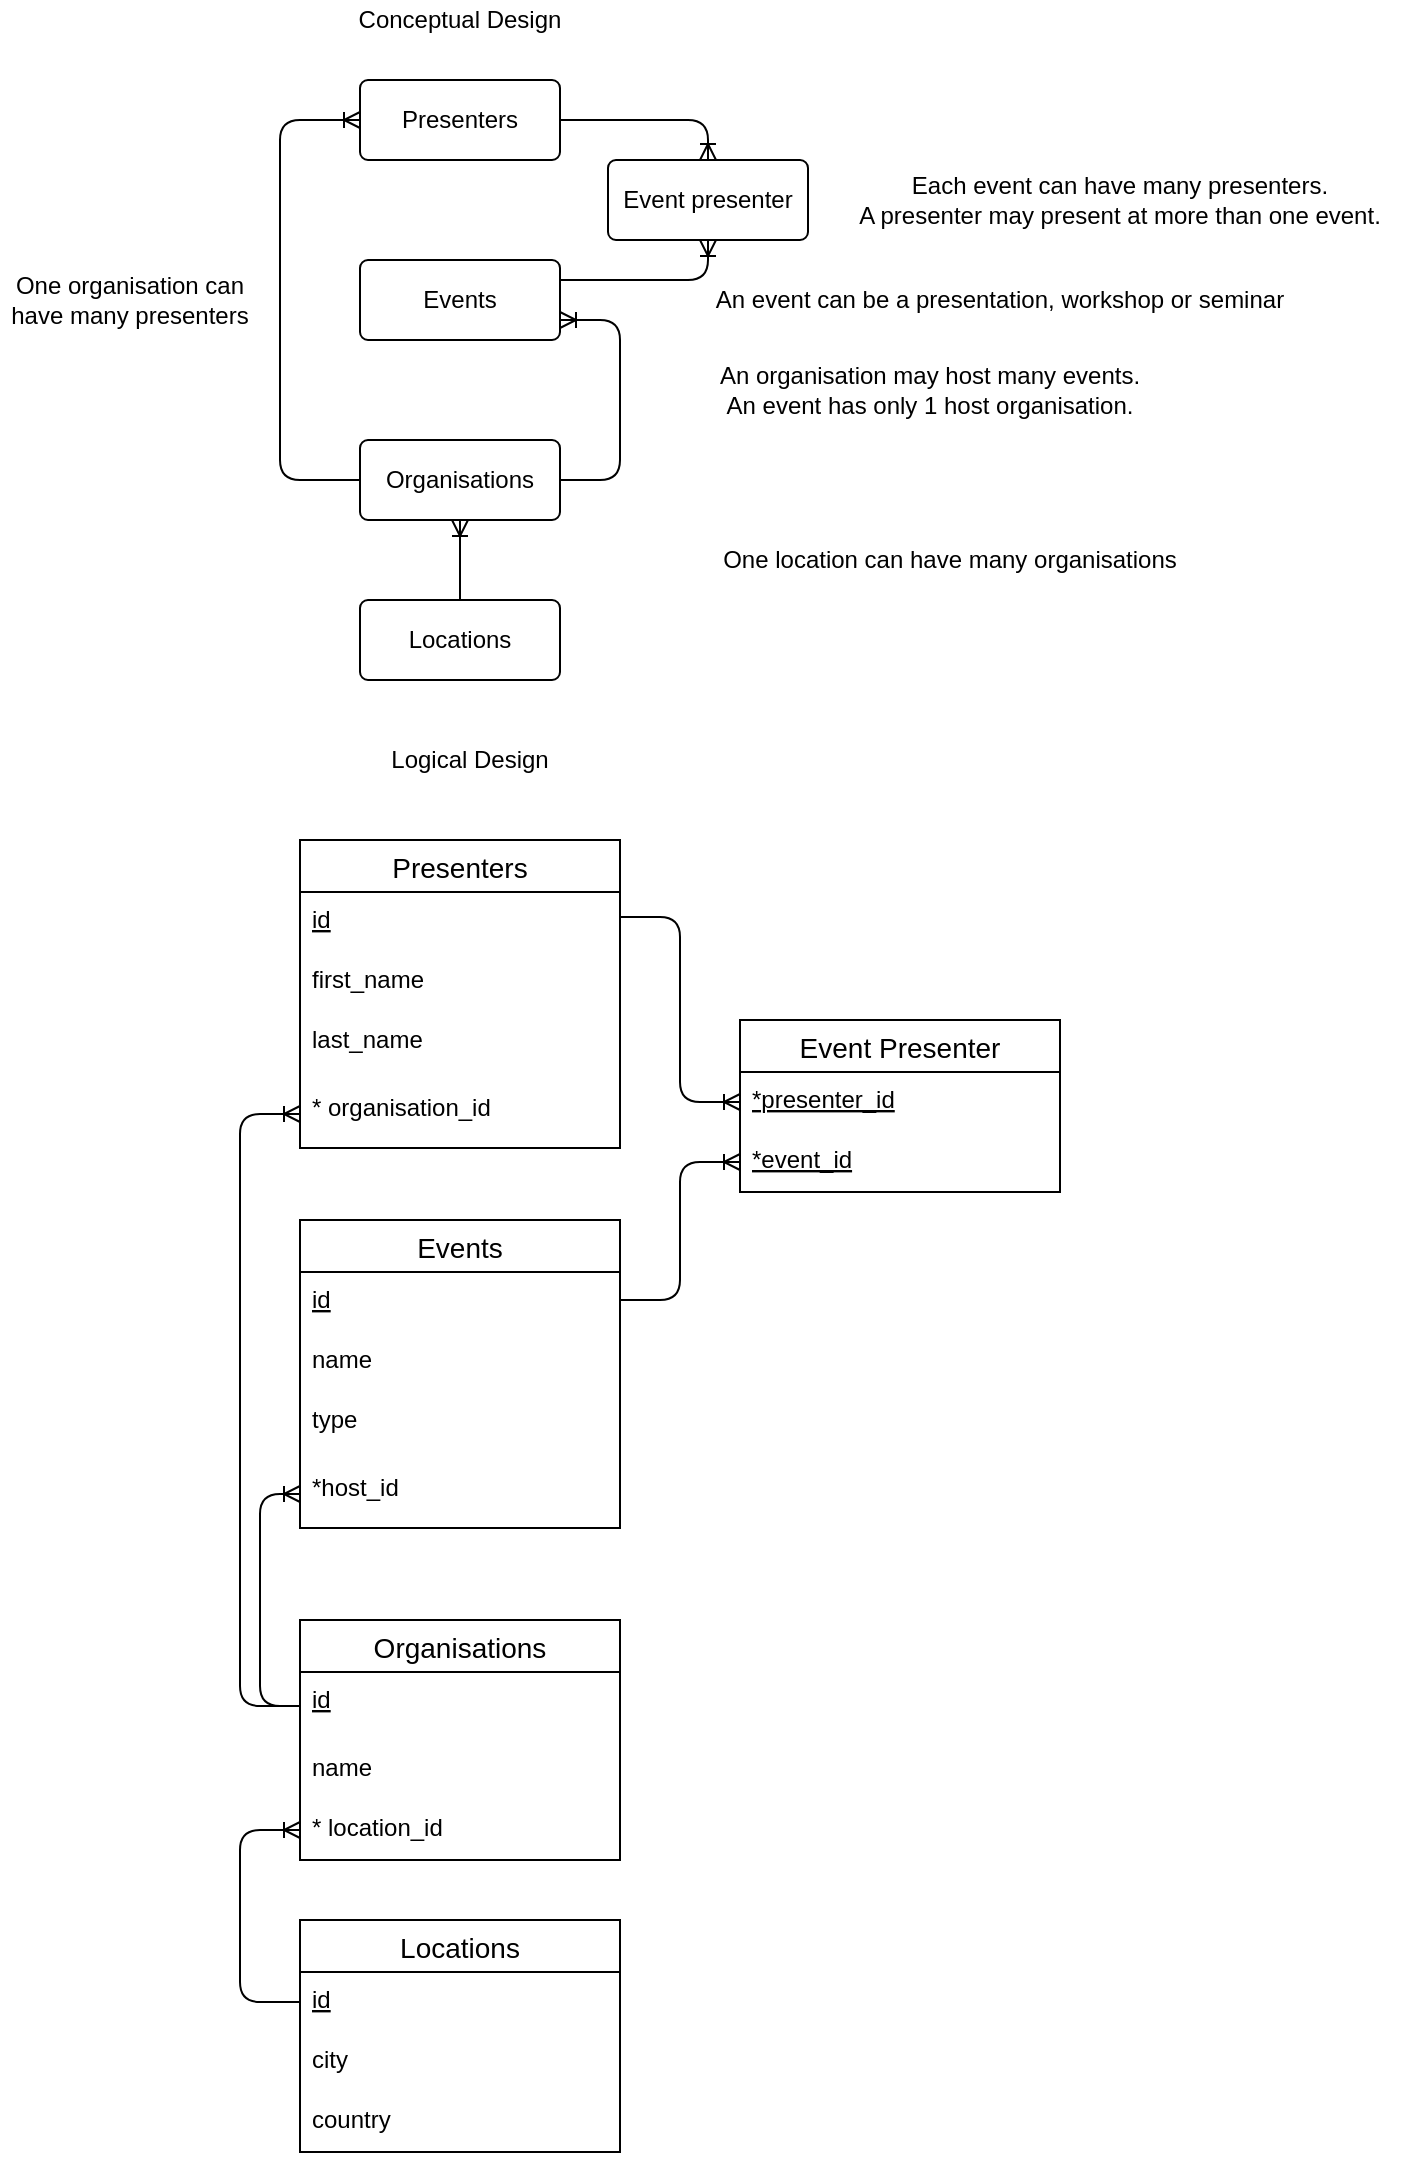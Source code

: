 <mxfile version="14.5.4" type="github" pages="2">
  <diagram id="LiwJ15N01dgfeeIRayWH" name="Page-1">
    <mxGraphModel dx="1097" dy="1073" grid="1" gridSize="10" guides="1" tooltips="1" connect="1" arrows="1" fold="1" page="1" pageScale="1" pageWidth="827" pageHeight="1169" math="0" shadow="0">
      <root>
        <mxCell id="0" />
        <mxCell id="1" parent="0" />
        <mxCell id="Hq5LUID9zLeDu0aCojfT-1" value="Presenters" style="rounded=1;arcSize=10;whiteSpace=wrap;html=1;align=center;" vertex="1" parent="1">
          <mxGeometry x="190" y="60" width="100" height="40" as="geometry" />
        </mxCell>
        <mxCell id="Hq5LUID9zLeDu0aCojfT-2" value="Events" style="rounded=1;arcSize=10;whiteSpace=wrap;html=1;align=center;" vertex="1" parent="1">
          <mxGeometry x="190" y="150" width="100" height="40" as="geometry" />
        </mxCell>
        <mxCell id="Hq5LUID9zLeDu0aCojfT-24" style="edgeStyle=orthogonalEdgeStyle;rounded=1;orthogonalLoop=1;jettySize=auto;html=1;exitX=1;exitY=0.5;exitDx=0;exitDy=0;strokeColor=#000000;entryX=1;entryY=0.5;entryDx=0;entryDy=0;" edge="1" parent="1" source="Hq5LUID9zLeDu0aCojfT-4" target="Hq5LUID9zLeDu0aCojfT-4">
          <mxGeometry relative="1" as="geometry">
            <mxPoint x="220" y="260" as="targetPoint" />
          </mxGeometry>
        </mxCell>
        <mxCell id="Hq5LUID9zLeDu0aCojfT-4" value="Organisations" style="rounded=1;arcSize=10;whiteSpace=wrap;html=1;align=center;" vertex="1" parent="1">
          <mxGeometry x="190" y="240" width="100" height="40" as="geometry" />
        </mxCell>
        <mxCell id="Hq5LUID9zLeDu0aCojfT-9" value="" style="edgeStyle=entityRelationEdgeStyle;fontSize=12;html=1;endArrow=ERoneToMany;entryX=1;entryY=0.75;entryDx=0;entryDy=0;exitX=1;exitY=0.5;exitDx=0;exitDy=0;" edge="1" parent="1" source="Hq5LUID9zLeDu0aCojfT-4" target="Hq5LUID9zLeDu0aCojfT-2">
          <mxGeometry width="100" height="100" relative="1" as="geometry">
            <mxPoint x="230" y="260" as="sourcePoint" />
            <mxPoint x="640" y="80" as="targetPoint" />
          </mxGeometry>
        </mxCell>
        <mxCell id="Hq5LUID9zLeDu0aCojfT-10" value="Conceptual Design" style="text;html=1;strokeColor=none;fillColor=none;align=center;verticalAlign=middle;whiteSpace=wrap;rounded=0;" vertex="1" parent="1">
          <mxGeometry x="185" y="20" width="110" height="20" as="geometry" />
        </mxCell>
        <mxCell id="Hq5LUID9zLeDu0aCojfT-13" value="Locations" style="rounded=1;arcSize=10;whiteSpace=wrap;html=1;align=center;" vertex="1" parent="1">
          <mxGeometry x="190" y="320" width="100" height="40" as="geometry" />
        </mxCell>
        <mxCell id="Hq5LUID9zLeDu0aCojfT-14" value="" style="fontSize=12;html=1;endArrow=ERoneToMany;strokeColor=#000000;exitX=0.5;exitY=0;exitDx=0;exitDy=0;entryX=0.5;entryY=1;entryDx=0;entryDy=0;" edge="1" parent="1" source="Hq5LUID9zLeDu0aCojfT-13" target="Hq5LUID9zLeDu0aCojfT-4">
          <mxGeometry width="100" height="100" relative="1" as="geometry">
            <mxPoint x="170" y="350" as="sourcePoint" />
            <mxPoint x="270" y="250" as="targetPoint" />
          </mxGeometry>
        </mxCell>
        <mxCell id="Hq5LUID9zLeDu0aCojfT-15" value="&lt;div&gt;An organisation may host many events.&lt;/div&gt;&lt;div&gt;An event has only 1 host organisation.&lt;/div&gt;  " style="text;html=1;strokeColor=none;fillColor=none;align=center;verticalAlign=middle;whiteSpace=wrap;rounded=0;" vertex="1" parent="1">
          <mxGeometry x="360" y="190" width="230" height="50" as="geometry" />
        </mxCell>
        <mxCell id="Hq5LUID9zLeDu0aCojfT-16" value="An event can be a presentation, workshop or seminar" style="text;html=1;strokeColor=none;fillColor=none;align=center;verticalAlign=middle;whiteSpace=wrap;rounded=0;" vertex="1" parent="1">
          <mxGeometry x="355" y="160" width="310" height="20" as="geometry" />
        </mxCell>
        <mxCell id="Hq5LUID9zLeDu0aCojfT-17" value="&lt;div&gt;Each event can have many presenters. &lt;br&gt;&lt;/div&gt;&lt;div&gt;A presenter may present at more than one event.&lt;/div&gt;" style="text;html=1;strokeColor=none;fillColor=none;align=center;verticalAlign=middle;whiteSpace=wrap;rounded=0;" vertex="1" parent="1">
          <mxGeometry x="430" y="90" width="280" height="60" as="geometry" />
        </mxCell>
        <mxCell id="Hq5LUID9zLeDu0aCojfT-18" value="One location can have many organisations" style="text;html=1;strokeColor=none;fillColor=none;align=center;verticalAlign=middle;whiteSpace=wrap;rounded=0;" vertex="1" parent="1">
          <mxGeometry x="355" y="290" width="260" height="20" as="geometry" />
        </mxCell>
        <mxCell id="Hq5LUID9zLeDu0aCojfT-23" value="" style="edgeStyle=orthogonalEdgeStyle;fontSize=12;html=1;endArrow=ERoneToMany;strokeColor=#000000;entryX=0;entryY=0.5;entryDx=0;entryDy=0;" edge="1" parent="1" target="Hq5LUID9zLeDu0aCojfT-1">
          <mxGeometry width="100" height="100" relative="1" as="geometry">
            <mxPoint x="190" y="260" as="sourcePoint" />
            <mxPoint x="60" y="60" as="targetPoint" />
            <Array as="points">
              <mxPoint x="190" y="260" />
              <mxPoint x="150" y="260" />
              <mxPoint x="150" y="80" />
            </Array>
          </mxGeometry>
        </mxCell>
        <mxCell id="Hq5LUID9zLeDu0aCojfT-25" value="One organisation can have many presenters" style="text;html=1;strokeColor=none;fillColor=none;align=center;verticalAlign=middle;whiteSpace=wrap;rounded=0;" vertex="1" parent="1">
          <mxGeometry x="10" y="145" width="130" height="50" as="geometry" />
        </mxCell>
        <mxCell id="Hq5LUID9zLeDu0aCojfT-27" value="Event presenter" style="rounded=1;arcSize=10;whiteSpace=wrap;html=1;align=center;" vertex="1" parent="1">
          <mxGeometry x="314" y="100" width="100" height="40" as="geometry" />
        </mxCell>
        <mxCell id="Hq5LUID9zLeDu0aCojfT-28" value="" style="edgeStyle=orthogonalEdgeStyle;fontSize=12;html=1;endArrow=ERoneToMany;strokeColor=#000000;exitX=1;exitY=0.25;exitDx=0;exitDy=0;entryX=0.5;entryY=1;entryDx=0;entryDy=0;" edge="1" parent="1" source="Hq5LUID9zLeDu0aCojfT-2" target="Hq5LUID9zLeDu0aCojfT-27">
          <mxGeometry width="100" height="100" relative="1" as="geometry">
            <mxPoint x="300" y="330" as="sourcePoint" />
            <mxPoint x="400" y="230" as="targetPoint" />
          </mxGeometry>
        </mxCell>
        <mxCell id="Hq5LUID9zLeDu0aCojfT-29" value="" style="edgeStyle=orthogonalEdgeStyle;fontSize=12;html=1;endArrow=ERoneToMany;strokeColor=#000000;exitX=1;exitY=0.5;exitDx=0;exitDy=0;entryX=0.5;entryY=0;entryDx=0;entryDy=0;" edge="1" parent="1" source="Hq5LUID9zLeDu0aCojfT-1" target="Hq5LUID9zLeDu0aCojfT-27">
          <mxGeometry width="100" height="100" relative="1" as="geometry">
            <mxPoint x="300" y="330" as="sourcePoint" />
            <mxPoint x="400" y="230" as="targetPoint" />
          </mxGeometry>
        </mxCell>
        <mxCell id="Hq5LUID9zLeDu0aCojfT-31" value="Logical Design" style="text;html=1;strokeColor=none;fillColor=none;align=center;verticalAlign=middle;whiteSpace=wrap;rounded=0;" vertex="1" parent="1">
          <mxGeometry x="190" y="390" width="110" height="20" as="geometry" />
        </mxCell>
        <mxCell id="Hq5LUID9zLeDu0aCojfT-32" value="Events" style="swimlane;fontStyle=0;childLayout=stackLayout;horizontal=1;startSize=26;horizontalStack=0;resizeParent=1;resizeParentMax=0;resizeLast=0;collapsible=1;marginBottom=0;align=center;fontSize=14;" vertex="1" parent="1">
          <mxGeometry x="160" y="630" width="160" height="154" as="geometry" />
        </mxCell>
        <mxCell id="Hq5LUID9zLeDu0aCojfT-33" value="id" style="text;strokeColor=none;fillColor=none;spacingLeft=4;spacingRight=4;overflow=hidden;rotatable=0;points=[[0,0.5],[1,0.5]];portConstraint=eastwest;fontSize=12;fontStyle=4" vertex="1" parent="Hq5LUID9zLeDu0aCojfT-32">
          <mxGeometry y="26" width="160" height="30" as="geometry" />
        </mxCell>
        <mxCell id="Hq5LUID9zLeDu0aCojfT-34" value="name" style="text;strokeColor=none;fillColor=none;spacingLeft=4;spacingRight=4;overflow=hidden;rotatable=0;points=[[0,0.5],[1,0.5]];portConstraint=eastwest;fontSize=12;" vertex="1" parent="Hq5LUID9zLeDu0aCojfT-32">
          <mxGeometry y="56" width="160" height="30" as="geometry" />
        </mxCell>
        <mxCell id="Hq5LUID9zLeDu0aCojfT-40" value="type" style="text;strokeColor=none;fillColor=none;spacingLeft=4;spacingRight=4;overflow=hidden;rotatable=0;points=[[0,0.5],[1,0.5]];portConstraint=eastwest;fontSize=12;" vertex="1" parent="Hq5LUID9zLeDu0aCojfT-32">
          <mxGeometry y="86" width="160" height="34" as="geometry" />
        </mxCell>
        <mxCell id="Hq5LUID9zLeDu0aCojfT-58" value="*host_id" style="text;strokeColor=none;fillColor=none;spacingLeft=4;spacingRight=4;overflow=hidden;rotatable=0;points=[[0,0.5],[1,0.5]];portConstraint=eastwest;fontSize=12;" vertex="1" parent="Hq5LUID9zLeDu0aCojfT-32">
          <mxGeometry y="120" width="160" height="34" as="geometry" />
        </mxCell>
        <mxCell id="Hq5LUID9zLeDu0aCojfT-36" value="Organisations" style="swimlane;fontStyle=0;childLayout=stackLayout;horizontal=1;startSize=26;horizontalStack=0;resizeParent=1;resizeParentMax=0;resizeLast=0;collapsible=1;marginBottom=0;align=center;fontSize=14;" vertex="1" parent="1">
          <mxGeometry x="160" y="830" width="160" height="120" as="geometry" />
        </mxCell>
        <mxCell id="Hq5LUID9zLeDu0aCojfT-37" value="id" style="text;strokeColor=none;fillColor=none;spacingLeft=4;spacingRight=4;overflow=hidden;rotatable=0;points=[[0,0.5],[1,0.5]];portConstraint=eastwest;fontSize=12;fontStyle=4" vertex="1" parent="Hq5LUID9zLeDu0aCojfT-36">
          <mxGeometry y="26" width="160" height="34" as="geometry" />
        </mxCell>
        <mxCell id="Hq5LUID9zLeDu0aCojfT-38" value="name" style="text;strokeColor=none;fillColor=none;spacingLeft=4;spacingRight=4;overflow=hidden;rotatable=0;points=[[0,0.5],[1,0.5]];portConstraint=eastwest;fontSize=12;" vertex="1" parent="Hq5LUID9zLeDu0aCojfT-36">
          <mxGeometry y="60" width="160" height="30" as="geometry" />
        </mxCell>
        <mxCell id="Hq5LUID9zLeDu0aCojfT-39" value="* location_id" style="text;strokeColor=none;fillColor=none;spacingLeft=4;spacingRight=4;overflow=hidden;rotatable=0;points=[[0,0.5],[1,0.5]];portConstraint=eastwest;fontSize=12;" vertex="1" parent="Hq5LUID9zLeDu0aCojfT-36">
          <mxGeometry y="90" width="160" height="30" as="geometry" />
        </mxCell>
        <mxCell id="Hq5LUID9zLeDu0aCojfT-41" value="Locations" style="swimlane;fontStyle=0;childLayout=stackLayout;horizontal=1;startSize=26;horizontalStack=0;resizeParent=1;resizeParentMax=0;resizeLast=0;collapsible=1;marginBottom=0;align=center;fontSize=14;" vertex="1" parent="1">
          <mxGeometry x="160" y="980" width="160" height="116" as="geometry" />
        </mxCell>
        <mxCell id="Hq5LUID9zLeDu0aCojfT-42" value="id" style="text;strokeColor=none;fillColor=none;spacingLeft=4;spacingRight=4;overflow=hidden;rotatable=0;points=[[0,0.5],[1,0.5]];portConstraint=eastwest;fontSize=12;fontStyle=4" vertex="1" parent="Hq5LUID9zLeDu0aCojfT-41">
          <mxGeometry y="26" width="160" height="30" as="geometry" />
        </mxCell>
        <mxCell id="Hq5LUID9zLeDu0aCojfT-43" value="city" style="text;strokeColor=none;fillColor=none;spacingLeft=4;spacingRight=4;overflow=hidden;rotatable=0;points=[[0,0.5],[1,0.5]];portConstraint=eastwest;fontSize=12;" vertex="1" parent="Hq5LUID9zLeDu0aCojfT-41">
          <mxGeometry y="56" width="160" height="30" as="geometry" />
        </mxCell>
        <mxCell id="Hq5LUID9zLeDu0aCojfT-44" value="country" style="text;strokeColor=none;fillColor=none;spacingLeft=4;spacingRight=4;overflow=hidden;rotatable=0;points=[[0,0.5],[1,0.5]];portConstraint=eastwest;fontSize=12;" vertex="1" parent="Hq5LUID9zLeDu0aCojfT-41">
          <mxGeometry y="86" width="160" height="30" as="geometry" />
        </mxCell>
        <mxCell id="Hq5LUID9zLeDu0aCojfT-45" value="Presenters" style="swimlane;fontStyle=0;childLayout=stackLayout;horizontal=1;startSize=26;horizontalStack=0;resizeParent=1;resizeParentMax=0;resizeLast=0;collapsible=1;marginBottom=0;align=center;fontSize=14;" vertex="1" parent="1">
          <mxGeometry x="160" y="440" width="160" height="154" as="geometry">
            <mxRectangle x="160" y="440" width="100" height="26" as="alternateBounds" />
          </mxGeometry>
        </mxCell>
        <mxCell id="Hq5LUID9zLeDu0aCojfT-46" value="id" style="text;strokeColor=none;fillColor=none;spacingLeft=4;spacingRight=4;overflow=hidden;rotatable=0;points=[[0,0.5],[1,0.5]];portConstraint=eastwest;fontSize=12;fontStyle=4" vertex="1" parent="Hq5LUID9zLeDu0aCojfT-45">
          <mxGeometry y="26" width="160" height="30" as="geometry" />
        </mxCell>
        <mxCell id="Hq5LUID9zLeDu0aCojfT-47" value="first_name" style="text;strokeColor=none;fillColor=none;spacingLeft=4;spacingRight=4;overflow=hidden;rotatable=0;points=[[0,0.5],[1,0.5]];portConstraint=eastwest;fontSize=12;" vertex="1" parent="Hq5LUID9zLeDu0aCojfT-45">
          <mxGeometry y="56" width="160" height="30" as="geometry" />
        </mxCell>
        <mxCell id="Hq5LUID9zLeDu0aCojfT-48" value="last_name" style="text;strokeColor=none;fillColor=none;spacingLeft=4;spacingRight=4;overflow=hidden;rotatable=0;points=[[0,0.5],[1,0.5]];portConstraint=eastwest;fontSize=12;" vertex="1" parent="Hq5LUID9zLeDu0aCojfT-45">
          <mxGeometry y="86" width="160" height="34" as="geometry" />
        </mxCell>
        <mxCell id="Hq5LUID9zLeDu0aCojfT-49" value="* organisation_id" style="text;strokeColor=none;fillColor=none;spacingLeft=4;spacingRight=4;overflow=hidden;rotatable=0;points=[[0,0.5],[1,0.5]];portConstraint=eastwest;fontSize=12;" vertex="1" parent="Hq5LUID9zLeDu0aCojfT-45">
          <mxGeometry y="120" width="160" height="34" as="geometry" />
        </mxCell>
        <mxCell id="Hq5LUID9zLeDu0aCojfT-50" value="Event Presenter" style="swimlane;fontStyle=0;childLayout=stackLayout;horizontal=1;startSize=26;horizontalStack=0;resizeParent=1;resizeParentMax=0;resizeLast=0;collapsible=1;marginBottom=0;align=center;fontSize=14;" vertex="1" parent="1">
          <mxGeometry x="380" y="530" width="160" height="86" as="geometry">
            <mxRectangle x="380" y="530" width="130" height="26" as="alternateBounds" />
          </mxGeometry>
        </mxCell>
        <mxCell id="Hq5LUID9zLeDu0aCojfT-51" value="*presenter_id" style="text;strokeColor=none;fillColor=none;spacingLeft=4;spacingRight=4;overflow=hidden;rotatable=0;points=[[0,0.5],[1,0.5]];portConstraint=eastwest;fontSize=12;fontStyle=4" vertex="1" parent="Hq5LUID9zLeDu0aCojfT-50">
          <mxGeometry y="26" width="160" height="30" as="geometry" />
        </mxCell>
        <mxCell id="Hq5LUID9zLeDu0aCojfT-52" value="*event_id" style="text;strokeColor=none;fillColor=none;spacingLeft=4;spacingRight=4;overflow=hidden;rotatable=0;points=[[0,0.5],[1,0.5]];portConstraint=eastwest;fontSize=12;fontStyle=4" vertex="1" parent="Hq5LUID9zLeDu0aCojfT-50">
          <mxGeometry y="56" width="160" height="30" as="geometry" />
        </mxCell>
        <mxCell id="Hq5LUID9zLeDu0aCojfT-55" value="" style="edgeStyle=orthogonalEdgeStyle;fontSize=12;html=1;endArrow=ERoneToMany;strokeColor=#000000;exitX=0;exitY=0.5;exitDx=0;exitDy=0;entryX=0;entryY=0.5;entryDx=0;entryDy=0;" edge="1" parent="1" source="Hq5LUID9zLeDu0aCojfT-37" target="Hq5LUID9zLeDu0aCojfT-49">
          <mxGeometry width="100" height="100" relative="1" as="geometry">
            <mxPoint x="300" y="670" as="sourcePoint" />
            <mxPoint x="400" y="570" as="targetPoint" />
            <Array as="points">
              <mxPoint x="130" y="873" />
              <mxPoint x="130" y="577" />
            </Array>
          </mxGeometry>
        </mxCell>
        <mxCell id="Hq5LUID9zLeDu0aCojfT-56" value="" style="edgeStyle=orthogonalEdgeStyle;fontSize=12;html=1;endArrow=ERoneToMany;strokeColor=#000000;exitX=0;exitY=0.5;exitDx=0;exitDy=0;entryX=0;entryY=0.5;entryDx=0;entryDy=0;" edge="1" parent="1" source="Hq5LUID9zLeDu0aCojfT-42" target="Hq5LUID9zLeDu0aCojfT-39">
          <mxGeometry width="100" height="100" relative="1" as="geometry">
            <mxPoint x="300" y="670" as="sourcePoint" />
            <mxPoint x="150" y="950" as="targetPoint" />
            <Array as="points">
              <mxPoint x="130" y="1021" />
              <mxPoint x="130" y="935" />
            </Array>
          </mxGeometry>
        </mxCell>
        <mxCell id="Hq5LUID9zLeDu0aCojfT-57" value="" style="edgeStyle=orthogonalEdgeStyle;fontSize=12;html=1;endArrow=ERoneToMany;strokeColor=#000000;entryX=0;entryY=0.5;entryDx=0;entryDy=0;exitX=0;exitY=0.5;exitDx=0;exitDy=0;" edge="1" parent="1" source="Hq5LUID9zLeDu0aCojfT-37" target="Hq5LUID9zLeDu0aCojfT-58">
          <mxGeometry width="100" height="100" relative="1" as="geometry">
            <mxPoint x="160" y="890" as="sourcePoint" />
            <mxPoint x="155" y="785" as="targetPoint" />
            <Array as="points">
              <mxPoint x="140" y="873" />
              <mxPoint x="140" y="767" />
            </Array>
          </mxGeometry>
        </mxCell>
        <mxCell id="Hq5LUID9zLeDu0aCojfT-59" value="" style="edgeStyle=orthogonalEdgeStyle;fontSize=12;html=1;endArrow=ERoneToMany;strokeColor=#000000;entryX=0;entryY=0.5;entryDx=0;entryDy=0;" edge="1" parent="1" target="Hq5LUID9zLeDu0aCojfT-52">
          <mxGeometry width="100" height="100" relative="1" as="geometry">
            <mxPoint x="320" y="670" as="sourcePoint" />
            <mxPoint x="400" y="570" as="targetPoint" />
            <Array as="points">
              <mxPoint x="350" y="670" />
              <mxPoint x="350" y="601" />
            </Array>
          </mxGeometry>
        </mxCell>
        <mxCell id="Hq5LUID9zLeDu0aCojfT-60" value="" style="edgeStyle=entityRelationEdgeStyle;fontSize=12;html=1;endArrow=ERoneToMany;strokeColor=#000000;exitX=1;exitY=0.25;exitDx=0;exitDy=0;entryX=0;entryY=0.5;entryDx=0;entryDy=0;" edge="1" parent="1" source="Hq5LUID9zLeDu0aCojfT-45" target="Hq5LUID9zLeDu0aCojfT-51">
          <mxGeometry width="100" height="100" relative="1" as="geometry">
            <mxPoint x="300" y="670" as="sourcePoint" />
            <mxPoint x="400" y="570" as="targetPoint" />
          </mxGeometry>
        </mxCell>
      </root>
    </mxGraphModel>
  </diagram>
  <diagram id="lTvOI98qmm349UJ_k9Ak" name="Page-2">
    <mxGraphModel dx="1097" dy="1073" grid="1" gridSize="10" guides="1" tooltips="1" connect="1" arrows="1" fold="1" page="1" pageScale="1" pageWidth="827" pageHeight="1169" math="0" shadow="0">
      <root>
        <mxCell id="872lnzC2xmg9bQZJS1GH-0" />
        <mxCell id="872lnzC2xmg9bQZJS1GH-1" parent="872lnzC2xmg9bQZJS1GH-0" />
        <mxCell id="D6_BeKRXkFvPXLh14fCc-0" value="Presenters" style="shape=table;startSize=30;container=1;collapsible=1;childLayout=tableLayout;fixedRows=1;rowLines=0;fontStyle=1;align=center;resizeLast=1;" vertex="1" parent="872lnzC2xmg9bQZJS1GH-1">
          <mxGeometry x="120" y="80" width="240" height="160" as="geometry" />
        </mxCell>
        <mxCell id="D6_BeKRXkFvPXLh14fCc-1" value="" style="shape=partialRectangle;collapsible=0;dropTarget=0;pointerEvents=0;fillColor=none;top=0;left=0;bottom=0;right=0;points=[[0,0.5],[1,0.5]];portConstraint=eastwest;" vertex="1" parent="D6_BeKRXkFvPXLh14fCc-0">
          <mxGeometry y="30" width="240" height="30" as="geometry" />
        </mxCell>
        <mxCell id="D6_BeKRXkFvPXLh14fCc-2" value="PK" style="shape=partialRectangle;connectable=0;fillColor=none;top=0;left=0;bottom=0;right=0;fontStyle=1;overflow=hidden;" vertex="1" parent="D6_BeKRXkFvPXLh14fCc-1">
          <mxGeometry width="60" height="30" as="geometry" />
        </mxCell>
        <mxCell id="D6_BeKRXkFvPXLh14fCc-3" value="id: INTEGER" style="shape=partialRectangle;connectable=0;fillColor=none;top=0;left=0;bottom=0;right=0;align=left;spacingLeft=6;fontStyle=5;overflow=hidden;" vertex="1" parent="D6_BeKRXkFvPXLh14fCc-1">
          <mxGeometry x="60" width="180" height="30" as="geometry" />
        </mxCell>
        <mxCell id="D6_BeKRXkFvPXLh14fCc-4" value="" style="shape=partialRectangle;collapsible=0;dropTarget=0;pointerEvents=0;fillColor=none;top=0;left=0;bottom=1;right=0;points=[[0,0.5],[1,0.5]];portConstraint=eastwest;" vertex="1" parent="D6_BeKRXkFvPXLh14fCc-0">
          <mxGeometry y="60" width="240" height="30" as="geometry" />
        </mxCell>
        <mxCell id="D6_BeKRXkFvPXLh14fCc-5" value="FK" style="shape=partialRectangle;connectable=0;fillColor=none;top=0;left=0;bottom=0;right=0;fontStyle=1;overflow=hidden;" vertex="1" parent="D6_BeKRXkFvPXLh14fCc-4">
          <mxGeometry width="60" height="30" as="geometry" />
        </mxCell>
        <mxCell id="D6_BeKRXkFvPXLh14fCc-6" value="*organisation_id: INTEGER" style="shape=partialRectangle;connectable=0;fillColor=none;top=0;left=0;bottom=0;right=0;align=left;spacingLeft=6;fontStyle=1;overflow=hidden;" vertex="1" parent="D6_BeKRXkFvPXLh14fCc-4">
          <mxGeometry x="60" width="180" height="30" as="geometry" />
        </mxCell>
        <mxCell id="D6_BeKRXkFvPXLh14fCc-7" value="" style="shape=partialRectangle;collapsible=0;dropTarget=0;pointerEvents=0;fillColor=none;top=0;left=0;bottom=0;right=0;points=[[0,0.5],[1,0.5]];portConstraint=eastwest;" vertex="1" parent="D6_BeKRXkFvPXLh14fCc-0">
          <mxGeometry y="90" width="240" height="30" as="geometry" />
        </mxCell>
        <mxCell id="D6_BeKRXkFvPXLh14fCc-8" value="" style="shape=partialRectangle;connectable=0;fillColor=none;top=0;left=0;bottom=0;right=0;editable=1;overflow=hidden;" vertex="1" parent="D6_BeKRXkFvPXLh14fCc-7">
          <mxGeometry width="60" height="30" as="geometry" />
        </mxCell>
        <mxCell id="D6_BeKRXkFvPXLh14fCc-9" value="first_name: TEXT" style="shape=partialRectangle;connectable=0;fillColor=none;top=0;left=0;bottom=0;right=0;align=left;spacingLeft=6;overflow=hidden;" vertex="1" parent="D6_BeKRXkFvPXLh14fCc-7">
          <mxGeometry x="60" width="180" height="30" as="geometry" />
        </mxCell>
        <mxCell id="D6_BeKRXkFvPXLh14fCc-10" value="" style="shape=partialRectangle;collapsible=0;dropTarget=0;pointerEvents=0;fillColor=none;top=0;left=0;bottom=0;right=0;points=[[0,0.5],[1,0.5]];portConstraint=eastwest;" vertex="1" parent="D6_BeKRXkFvPXLh14fCc-0">
          <mxGeometry y="120" width="240" height="30" as="geometry" />
        </mxCell>
        <mxCell id="D6_BeKRXkFvPXLh14fCc-11" value="" style="shape=partialRectangle;connectable=0;fillColor=none;top=0;left=0;bottom=0;right=0;editable=1;overflow=hidden;" vertex="1" parent="D6_BeKRXkFvPXLh14fCc-10">
          <mxGeometry width="60" height="30" as="geometry" />
        </mxCell>
        <mxCell id="D6_BeKRXkFvPXLh14fCc-12" value="last_name: TEXT" style="shape=partialRectangle;connectable=0;fillColor=none;top=0;left=0;bottom=0;right=0;align=left;spacingLeft=6;overflow=hidden;" vertex="1" parent="D6_BeKRXkFvPXLh14fCc-10">
          <mxGeometry x="60" width="180" height="30" as="geometry" />
        </mxCell>
        <mxCell id="D6_BeKRXkFvPXLh14fCc-13" value="Physical Design" style="text;html=1;strokeColor=none;fillColor=none;align=center;verticalAlign=middle;whiteSpace=wrap;rounded=0;" vertex="1" parent="872lnzC2xmg9bQZJS1GH-1">
          <mxGeometry x="290" y="10" width="120" height="20" as="geometry" />
        </mxCell>
        <mxCell id="9aF89FgOhdlGvO4LALYj-0" value="Events" style="shape=table;startSize=30;container=1;collapsible=1;childLayout=tableLayout;fixedRows=1;rowLines=0;fontStyle=1;align=center;resizeLast=1;" vertex="1" parent="872lnzC2xmg9bQZJS1GH-1">
          <mxGeometry x="120" y="280" width="240" height="160" as="geometry" />
        </mxCell>
        <mxCell id="9aF89FgOhdlGvO4LALYj-1" value="" style="shape=partialRectangle;collapsible=0;dropTarget=0;pointerEvents=0;fillColor=none;top=0;left=0;bottom=0;right=0;points=[[0,0.5],[1,0.5]];portConstraint=eastwest;" vertex="1" parent="9aF89FgOhdlGvO4LALYj-0">
          <mxGeometry y="30" width="240" height="30" as="geometry" />
        </mxCell>
        <mxCell id="9aF89FgOhdlGvO4LALYj-2" value="PK" style="shape=partialRectangle;connectable=0;fillColor=none;top=0;left=0;bottom=0;right=0;fontStyle=1;overflow=hidden;" vertex="1" parent="9aF89FgOhdlGvO4LALYj-1">
          <mxGeometry width="60" height="30" as="geometry" />
        </mxCell>
        <mxCell id="9aF89FgOhdlGvO4LALYj-3" value="id: INTEGER" style="shape=partialRectangle;connectable=0;fillColor=none;top=0;left=0;bottom=0;right=0;align=left;spacingLeft=6;fontStyle=5;overflow=hidden;" vertex="1" parent="9aF89FgOhdlGvO4LALYj-1">
          <mxGeometry x="60" width="180" height="30" as="geometry" />
        </mxCell>
        <mxCell id="9aF89FgOhdlGvO4LALYj-4" value="" style="shape=partialRectangle;collapsible=0;dropTarget=0;pointerEvents=0;fillColor=none;top=0;left=0;bottom=1;right=0;points=[[0,0.5],[1,0.5]];portConstraint=eastwest;" vertex="1" parent="9aF89FgOhdlGvO4LALYj-0">
          <mxGeometry y="60" width="240" height="30" as="geometry" />
        </mxCell>
        <mxCell id="9aF89FgOhdlGvO4LALYj-5" value="FK" style="shape=partialRectangle;connectable=0;fillColor=none;top=0;left=0;bottom=0;right=0;fontStyle=1;overflow=hidden;" vertex="1" parent="9aF89FgOhdlGvO4LALYj-4">
          <mxGeometry width="60" height="30" as="geometry" />
        </mxCell>
        <mxCell id="9aF89FgOhdlGvO4LALYj-6" value="*host_id: INTEGER" style="shape=partialRectangle;connectable=0;fillColor=none;top=0;left=0;bottom=0;right=0;align=left;spacingLeft=6;fontStyle=1;overflow=hidden;" vertex="1" parent="9aF89FgOhdlGvO4LALYj-4">
          <mxGeometry x="60" width="180" height="30" as="geometry" />
        </mxCell>
        <mxCell id="9aF89FgOhdlGvO4LALYj-7" value="" style="shape=partialRectangle;collapsible=0;dropTarget=0;pointerEvents=0;fillColor=none;top=0;left=0;bottom=0;right=0;points=[[0,0.5],[1,0.5]];portConstraint=eastwest;" vertex="1" parent="9aF89FgOhdlGvO4LALYj-0">
          <mxGeometry y="90" width="240" height="30" as="geometry" />
        </mxCell>
        <mxCell id="9aF89FgOhdlGvO4LALYj-8" value="" style="shape=partialRectangle;connectable=0;fillColor=none;top=0;left=0;bottom=0;right=0;editable=1;overflow=hidden;" vertex="1" parent="9aF89FgOhdlGvO4LALYj-7">
          <mxGeometry width="60" height="30" as="geometry" />
        </mxCell>
        <mxCell id="9aF89FgOhdlGvO4LALYj-9" value="name: TEXT" style="shape=partialRectangle;connectable=0;fillColor=none;top=0;left=0;bottom=0;right=0;align=left;spacingLeft=6;overflow=hidden;" vertex="1" parent="9aF89FgOhdlGvO4LALYj-7">
          <mxGeometry x="60" width="180" height="30" as="geometry" />
        </mxCell>
        <mxCell id="9aF89FgOhdlGvO4LALYj-10" value="" style="shape=partialRectangle;collapsible=0;dropTarget=0;pointerEvents=0;fillColor=none;top=0;left=0;bottom=0;right=0;points=[[0,0.5],[1,0.5]];portConstraint=eastwest;" vertex="1" parent="9aF89FgOhdlGvO4LALYj-0">
          <mxGeometry y="120" width="240" height="30" as="geometry" />
        </mxCell>
        <mxCell id="9aF89FgOhdlGvO4LALYj-11" value="" style="shape=partialRectangle;connectable=0;fillColor=none;top=0;left=0;bottom=0;right=0;editable=1;overflow=hidden;" vertex="1" parent="9aF89FgOhdlGvO4LALYj-10">
          <mxGeometry width="60" height="30" as="geometry" />
        </mxCell>
        <mxCell id="9aF89FgOhdlGvO4LALYj-12" value="type: TEXT" style="shape=partialRectangle;connectable=0;fillColor=none;top=0;left=0;bottom=0;right=0;align=left;spacingLeft=6;overflow=hidden;" vertex="1" parent="9aF89FgOhdlGvO4LALYj-10">
          <mxGeometry x="60" width="180" height="30" as="geometry" />
        </mxCell>
        <mxCell id="zzHx88cHZGhGz6dL2h8b-0" value="Organisations" style="shape=table;startSize=30;container=1;collapsible=1;childLayout=tableLayout;fixedRows=1;rowLines=0;fontStyle=1;align=center;resizeLast=1;" vertex="1" parent="872lnzC2xmg9bQZJS1GH-1">
          <mxGeometry x="120" y="480" width="240" height="130" as="geometry" />
        </mxCell>
        <mxCell id="zzHx88cHZGhGz6dL2h8b-1" value="" style="shape=partialRectangle;collapsible=0;dropTarget=0;pointerEvents=0;fillColor=none;top=0;left=0;bottom=0;right=0;points=[[0,0.5],[1,0.5]];portConstraint=eastwest;" vertex="1" parent="zzHx88cHZGhGz6dL2h8b-0">
          <mxGeometry y="30" width="240" height="30" as="geometry" />
        </mxCell>
        <mxCell id="zzHx88cHZGhGz6dL2h8b-2" value="PK" style="shape=partialRectangle;connectable=0;fillColor=none;top=0;left=0;bottom=0;right=0;fontStyle=1;overflow=hidden;" vertex="1" parent="zzHx88cHZGhGz6dL2h8b-1">
          <mxGeometry width="60" height="30" as="geometry" />
        </mxCell>
        <mxCell id="zzHx88cHZGhGz6dL2h8b-3" value="id: INTEGER" style="shape=partialRectangle;connectable=0;fillColor=none;top=0;left=0;bottom=0;right=0;align=left;spacingLeft=6;fontStyle=5;overflow=hidden;" vertex="1" parent="zzHx88cHZGhGz6dL2h8b-1">
          <mxGeometry x="60" width="180" height="30" as="geometry" />
        </mxCell>
        <mxCell id="zzHx88cHZGhGz6dL2h8b-4" value="" style="shape=partialRectangle;collapsible=0;dropTarget=0;pointerEvents=0;fillColor=none;top=0;left=0;bottom=1;right=0;points=[[0,0.5],[1,0.5]];portConstraint=eastwest;" vertex="1" parent="zzHx88cHZGhGz6dL2h8b-0">
          <mxGeometry y="60" width="240" height="30" as="geometry" />
        </mxCell>
        <mxCell id="zzHx88cHZGhGz6dL2h8b-5" value="FK" style="shape=partialRectangle;connectable=0;fillColor=none;top=0;left=0;bottom=0;right=0;fontStyle=1;overflow=hidden;" vertex="1" parent="zzHx88cHZGhGz6dL2h8b-4">
          <mxGeometry width="60" height="30" as="geometry" />
        </mxCell>
        <mxCell id="zzHx88cHZGhGz6dL2h8b-6" value="*location_id: INTEGER" style="shape=partialRectangle;connectable=0;fillColor=none;top=0;left=0;bottom=0;right=0;align=left;spacingLeft=6;fontStyle=1;overflow=hidden;" vertex="1" parent="zzHx88cHZGhGz6dL2h8b-4">
          <mxGeometry x="60" width="180" height="30" as="geometry" />
        </mxCell>
        <mxCell id="zzHx88cHZGhGz6dL2h8b-7" value="" style="shape=partialRectangle;collapsible=0;dropTarget=0;pointerEvents=0;fillColor=none;top=0;left=0;bottom=0;right=0;points=[[0,0.5],[1,0.5]];portConstraint=eastwest;" vertex="1" parent="zzHx88cHZGhGz6dL2h8b-0">
          <mxGeometry y="90" width="240" height="30" as="geometry" />
        </mxCell>
        <mxCell id="zzHx88cHZGhGz6dL2h8b-8" value="" style="shape=partialRectangle;connectable=0;fillColor=none;top=0;left=0;bottom=0;right=0;editable=1;overflow=hidden;" vertex="1" parent="zzHx88cHZGhGz6dL2h8b-7">
          <mxGeometry width="60" height="30" as="geometry" />
        </mxCell>
        <mxCell id="zzHx88cHZGhGz6dL2h8b-9" value="name: TEXT" style="shape=partialRectangle;connectable=0;fillColor=none;top=0;left=0;bottom=0;right=0;align=left;spacingLeft=6;overflow=hidden;" vertex="1" parent="zzHx88cHZGhGz6dL2h8b-7">
          <mxGeometry x="60" width="180" height="30" as="geometry" />
        </mxCell>
        <mxCell id="zzHx88cHZGhGz6dL2h8b-13" value="Locations" style="shape=table;startSize=30;container=1;collapsible=1;childLayout=tableLayout;fixedRows=1;rowLines=0;fontStyle=1;align=center;resizeLast=1;" vertex="1" parent="872lnzC2xmg9bQZJS1GH-1">
          <mxGeometry x="120" y="640" width="240" height="150" as="geometry" />
        </mxCell>
        <mxCell id="zzHx88cHZGhGz6dL2h8b-14" value="" style="shape=partialRectangle;collapsible=0;dropTarget=0;pointerEvents=0;fillColor=none;top=0;left=0;bottom=0;right=0;points=[[0,0.5],[1,0.5]];portConstraint=eastwest;" vertex="1" parent="zzHx88cHZGhGz6dL2h8b-13">
          <mxGeometry y="30" width="240" height="30" as="geometry" />
        </mxCell>
        <mxCell id="zzHx88cHZGhGz6dL2h8b-15" value="PK" style="shape=partialRectangle;connectable=0;fillColor=none;top=0;left=0;bottom=0;right=0;fontStyle=1;overflow=hidden;" vertex="1" parent="zzHx88cHZGhGz6dL2h8b-14">
          <mxGeometry width="60" height="30" as="geometry" />
        </mxCell>
        <mxCell id="zzHx88cHZGhGz6dL2h8b-16" value="id: INTEGER" style="shape=partialRectangle;connectable=0;fillColor=none;top=0;left=0;bottom=0;right=0;align=left;spacingLeft=6;fontStyle=5;overflow=hidden;" vertex="1" parent="zzHx88cHZGhGz6dL2h8b-14">
          <mxGeometry x="60" width="180" height="30" as="geometry" />
        </mxCell>
        <mxCell id="zzHx88cHZGhGz6dL2h8b-17" value="" style="shape=partialRectangle;collapsible=0;dropTarget=0;pointerEvents=0;fillColor=none;top=0;left=0;bottom=1;right=0;points=[[0,0.5],[1,0.5]];portConstraint=eastwest;" vertex="1" parent="zzHx88cHZGhGz6dL2h8b-13">
          <mxGeometry y="60" width="240" height="20" as="geometry" />
        </mxCell>
        <mxCell id="zzHx88cHZGhGz6dL2h8b-18" value="" style="shape=partialRectangle;connectable=0;fillColor=none;top=0;left=0;bottom=0;right=0;fontStyle=1;overflow=hidden;" vertex="1" parent="zzHx88cHZGhGz6dL2h8b-17">
          <mxGeometry width="60" height="20" as="geometry" />
        </mxCell>
        <mxCell id="zzHx88cHZGhGz6dL2h8b-19" value="" style="shape=partialRectangle;connectable=0;fillColor=none;top=0;left=0;bottom=0;right=0;align=left;spacingLeft=6;fontStyle=5;overflow=hidden;" vertex="1" parent="zzHx88cHZGhGz6dL2h8b-17">
          <mxGeometry x="60" width="180" height="20" as="geometry" />
        </mxCell>
        <mxCell id="zzHx88cHZGhGz6dL2h8b-20" value="" style="shape=partialRectangle;collapsible=0;dropTarget=0;pointerEvents=0;fillColor=none;top=0;left=0;bottom=0;right=0;points=[[0,0.5],[1,0.5]];portConstraint=eastwest;" vertex="1" parent="zzHx88cHZGhGz6dL2h8b-13">
          <mxGeometry y="80" width="240" height="30" as="geometry" />
        </mxCell>
        <mxCell id="zzHx88cHZGhGz6dL2h8b-21" value="" style="shape=partialRectangle;connectable=0;fillColor=none;top=0;left=0;bottom=0;right=0;editable=1;overflow=hidden;" vertex="1" parent="zzHx88cHZGhGz6dL2h8b-20">
          <mxGeometry width="60" height="30" as="geometry" />
        </mxCell>
        <mxCell id="zzHx88cHZGhGz6dL2h8b-22" value="city: TEXT" style="shape=partialRectangle;connectable=0;fillColor=none;top=0;left=0;bottom=0;right=0;align=left;spacingLeft=6;overflow=hidden;" vertex="1" parent="zzHx88cHZGhGz6dL2h8b-20">
          <mxGeometry x="60" width="180" height="30" as="geometry" />
        </mxCell>
        <mxCell id="zzHx88cHZGhGz6dL2h8b-23" value="" style="shape=partialRectangle;collapsible=0;dropTarget=0;pointerEvents=0;fillColor=none;top=0;left=0;bottom=0;right=0;points=[[0,0.5],[1,0.5]];portConstraint=eastwest;" vertex="1" parent="zzHx88cHZGhGz6dL2h8b-13">
          <mxGeometry y="110" width="240" height="30" as="geometry" />
        </mxCell>
        <mxCell id="zzHx88cHZGhGz6dL2h8b-24" value="" style="shape=partialRectangle;connectable=0;fillColor=none;top=0;left=0;bottom=0;right=0;editable=1;overflow=hidden;" vertex="1" parent="zzHx88cHZGhGz6dL2h8b-23">
          <mxGeometry width="60" height="30" as="geometry" />
        </mxCell>
        <mxCell id="zzHx88cHZGhGz6dL2h8b-25" value="country: TEXT" style="shape=partialRectangle;connectable=0;fillColor=none;top=0;left=0;bottom=0;right=0;align=left;spacingLeft=6;overflow=hidden;" vertex="1" parent="zzHx88cHZGhGz6dL2h8b-23">
          <mxGeometry x="60" width="180" height="30" as="geometry" />
        </mxCell>
        <mxCell id="zzHx88cHZGhGz6dL2h8b-26" value="Events Presenter" style="shape=table;startSize=30;container=1;collapsible=1;childLayout=tableLayout;fixedRows=1;rowLines=0;fontStyle=1;align=center;resizeLast=1;" vertex="1" parent="872lnzC2xmg9bQZJS1GH-1">
          <mxGeometry x="480" y="150" width="240" height="100" as="geometry" />
        </mxCell>
        <mxCell id="zzHx88cHZGhGz6dL2h8b-27" value="" style="shape=partialRectangle;collapsible=0;dropTarget=0;pointerEvents=0;fillColor=none;top=0;left=0;bottom=0;right=0;points=[[0,0.5],[1,0.5]];portConstraint=eastwest;" vertex="1" parent="zzHx88cHZGhGz6dL2h8b-26">
          <mxGeometry y="30" width="240" height="30" as="geometry" />
        </mxCell>
        <mxCell id="zzHx88cHZGhGz6dL2h8b-28" value="FK1" style="shape=partialRectangle;connectable=0;fillColor=none;top=0;left=0;bottom=0;right=0;fontStyle=1;overflow=hidden;" vertex="1" parent="zzHx88cHZGhGz6dL2h8b-27">
          <mxGeometry width="60" height="30" as="geometry" />
        </mxCell>
        <mxCell id="zzHx88cHZGhGz6dL2h8b-29" value="*presenter_id: INTEGER" style="shape=partialRectangle;connectable=0;fillColor=none;top=0;left=0;bottom=0;right=0;align=left;spacingLeft=6;fontStyle=1;overflow=hidden;" vertex="1" parent="zzHx88cHZGhGz6dL2h8b-27">
          <mxGeometry x="60" width="180" height="30" as="geometry" />
        </mxCell>
        <mxCell id="zzHx88cHZGhGz6dL2h8b-30" value="" style="shape=partialRectangle;collapsible=0;dropTarget=0;pointerEvents=0;fillColor=none;top=0;left=0;bottom=1;right=0;points=[[0,0.5],[1,0.5]];portConstraint=eastwest;" vertex="1" parent="zzHx88cHZGhGz6dL2h8b-26">
          <mxGeometry y="60" width="240" height="30" as="geometry" />
        </mxCell>
        <mxCell id="zzHx88cHZGhGz6dL2h8b-31" value="FK2" style="shape=partialRectangle;connectable=0;fillColor=none;top=0;left=0;bottom=0;right=0;fontStyle=1;overflow=hidden;" vertex="1" parent="zzHx88cHZGhGz6dL2h8b-30">
          <mxGeometry width="60" height="30" as="geometry" />
        </mxCell>
        <mxCell id="zzHx88cHZGhGz6dL2h8b-32" value="*event_id: INTEGER" style="shape=partialRectangle;connectable=0;fillColor=none;top=0;left=0;bottom=0;right=0;align=left;spacingLeft=6;fontStyle=1;overflow=hidden;" vertex="1" parent="zzHx88cHZGhGz6dL2h8b-30">
          <mxGeometry x="60" width="180" height="30" as="geometry" />
        </mxCell>
        <mxCell id="TuL850r55KnXR3oQN4lt-1" value="" style="edgeStyle=orthogonalEdgeStyle;fontSize=12;html=1;endArrow=ERoneToMany;strokeColor=#000000;exitX=0;exitY=0.5;exitDx=0;exitDy=0;entryX=0;entryY=0.5;entryDx=0;entryDy=0;" edge="1" parent="872lnzC2xmg9bQZJS1GH-1" source="zzHx88cHZGhGz6dL2h8b-14" target="zzHx88cHZGhGz6dL2h8b-4">
          <mxGeometry width="100" height="100" relative="1" as="geometry">
            <mxPoint x="440" y="540" as="sourcePoint" />
            <mxPoint x="540" y="440" as="targetPoint" />
            <Array as="points">
              <mxPoint x="80" y="685" />
              <mxPoint x="80" y="555" />
            </Array>
          </mxGeometry>
        </mxCell>
        <mxCell id="TuL850r55KnXR3oQN4lt-2" value="" style="edgeStyle=orthogonalEdgeStyle;fontSize=12;html=1;endArrow=ERoneToMany;strokeColor=#000000;exitX=0;exitY=0.5;exitDx=0;exitDy=0;entryX=0;entryY=0.5;entryDx=0;entryDy=0;" edge="1" parent="872lnzC2xmg9bQZJS1GH-1" target="9aF89FgOhdlGvO4LALYj-4">
          <mxGeometry width="100" height="100" relative="1" as="geometry">
            <mxPoint x="120" y="530" as="sourcePoint" />
            <mxPoint x="120" y="400" as="targetPoint" />
            <Array as="points">
              <mxPoint x="80" y="530" />
              <mxPoint x="80" y="355" />
            </Array>
          </mxGeometry>
        </mxCell>
        <mxCell id="TuL850r55KnXR3oQN4lt-3" value="" style="edgeStyle=orthogonalEdgeStyle;fontSize=12;html=1;endArrow=ERoneToMany;strokeColor=#000000;exitX=0;exitY=0.5;exitDx=0;exitDy=0;entryX=0;entryY=0.5;entryDx=0;entryDy=0;" edge="1" parent="872lnzC2xmg9bQZJS1GH-1" source="zzHx88cHZGhGz6dL2h8b-1" target="D6_BeKRXkFvPXLh14fCc-4">
          <mxGeometry width="100" height="100" relative="1" as="geometry">
            <mxPoint x="120" y="535" as="sourcePoint" />
            <mxPoint x="120" y="360" as="targetPoint" />
            <Array as="points">
              <mxPoint x="120" y="530" />
              <mxPoint x="60" y="530" />
              <mxPoint x="60" y="155" />
            </Array>
          </mxGeometry>
        </mxCell>
        <mxCell id="TuL850r55KnXR3oQN4lt-8" value="" style="edgeStyle=orthogonalEdgeStyle;fontSize=12;html=1;endArrow=ERoneToMany;strokeColor=#000000;exitX=0;exitY=0.5;exitDx=0;exitDy=0;entryX=0;entryY=0.5;entryDx=0;entryDy=0;" edge="1" parent="872lnzC2xmg9bQZJS1GH-1" source="D6_BeKRXkFvPXLh14fCc-1" target="zzHx88cHZGhGz6dL2h8b-27">
          <mxGeometry width="100" height="100" relative="1" as="geometry">
            <mxPoint x="440" y="540" as="sourcePoint" />
            <mxPoint x="540" y="440" as="targetPoint" />
            <Array as="points">
              <mxPoint x="110" y="125" />
              <mxPoint x="110" y="50" />
              <mxPoint x="430" y="50" />
              <mxPoint x="430" y="195" />
            </Array>
          </mxGeometry>
        </mxCell>
        <mxCell id="TuL850r55KnXR3oQN4lt-9" value="" style="edgeStyle=orthogonalEdgeStyle;fontSize=12;html=1;endArrow=ERoneToMany;strokeColor=#000000;exitX=0;exitY=0.5;exitDx=0;exitDy=0;entryX=0;entryY=0.5;entryDx=0;entryDy=0;" edge="1" parent="872lnzC2xmg9bQZJS1GH-1" source="9aF89FgOhdlGvO4LALYj-1" target="zzHx88cHZGhGz6dL2h8b-30">
          <mxGeometry width="100" height="100" relative="1" as="geometry">
            <mxPoint x="440" y="520" as="sourcePoint" />
            <mxPoint x="540" y="420" as="targetPoint" />
            <Array as="points">
              <mxPoint x="110" y="325" />
              <mxPoint x="110" y="260" />
              <mxPoint x="430" y="260" />
              <mxPoint x="430" y="225" />
            </Array>
          </mxGeometry>
        </mxCell>
      </root>
    </mxGraphModel>
  </diagram>
</mxfile>

